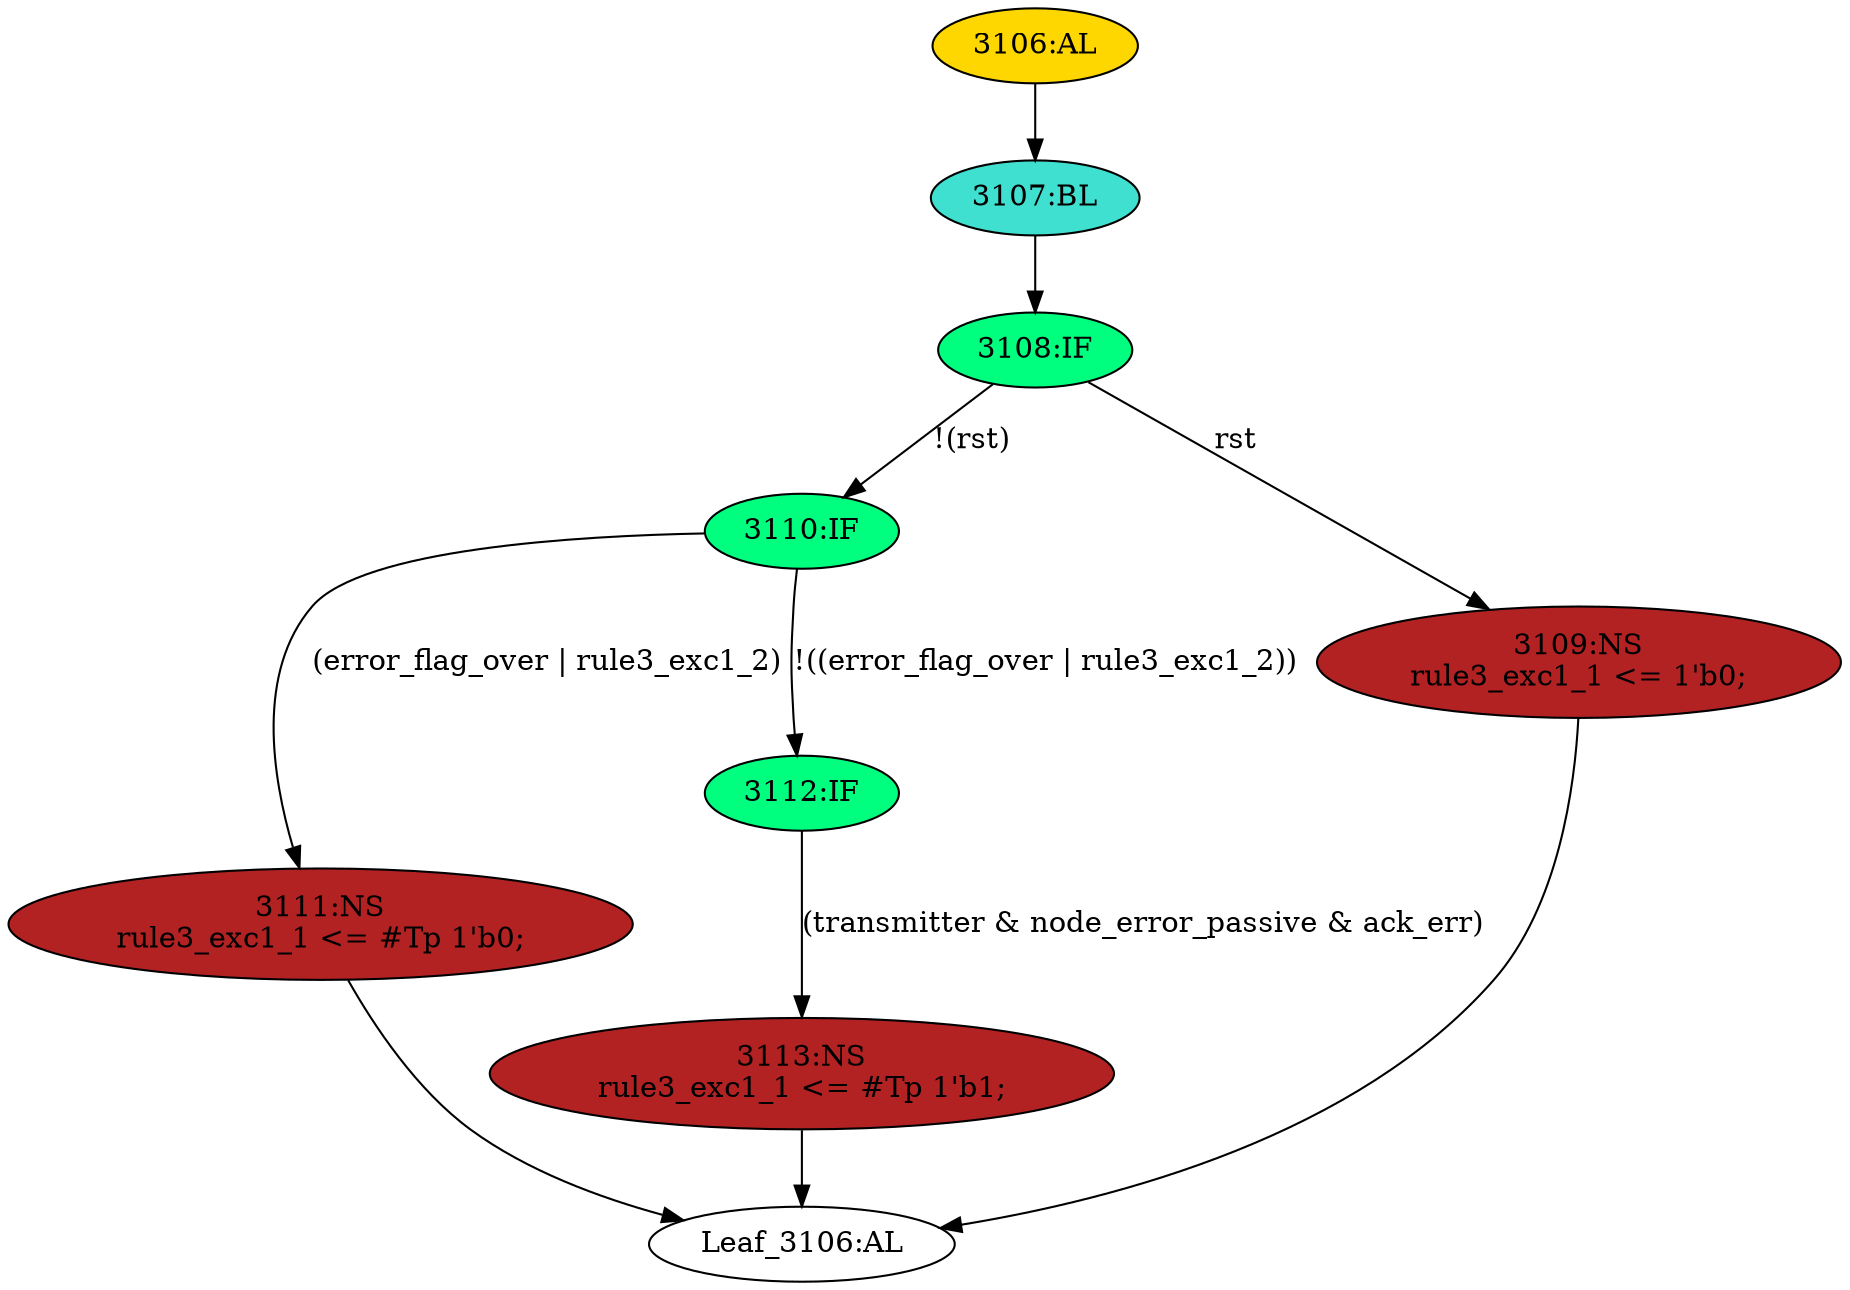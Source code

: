strict digraph "" {
	node [label="\N"];
	"3110:IF"	 [ast="<pyverilog.vparser.ast.IfStatement object at 0x7f44f6930b10>",
		fillcolor=springgreen,
		label="3110:IF",
		statements="[]",
		style=filled,
		typ=IfStatement];
	"3111:NS"	 [ast="<pyverilog.vparser.ast.NonblockingSubstitution object at 0x7f44f6930f10>",
		fillcolor=firebrick,
		label="3111:NS
rule3_exc1_1 <= #Tp 1'b0;",
		statements="[<pyverilog.vparser.ast.NonblockingSubstitution object at 0x7f44f6930f10>]",
		style=filled,
		typ=NonblockingSubstitution];
	"3110:IF" -> "3111:NS"	 [cond="['error_flag_over', 'rule3_exc1_2']",
		label="(error_flag_over | rule3_exc1_2)",
		lineno=3110];
	"3112:IF"	 [ast="<pyverilog.vparser.ast.IfStatement object at 0x7f44f6930b50>",
		fillcolor=springgreen,
		label="3112:IF",
		statements="[]",
		style=filled,
		typ=IfStatement];
	"3110:IF" -> "3112:IF"	 [cond="['error_flag_over', 'rule3_exc1_2']",
		label="!((error_flag_over | rule3_exc1_2))",
		lineno=3110];
	"Leaf_3106:AL"	 [def_var="['rule3_exc1_1']",
		label="Leaf_3106:AL"];
	"3113:NS"	 [ast="<pyverilog.vparser.ast.NonblockingSubstitution object at 0x7f44f6930b90>",
		fillcolor=firebrick,
		label="3113:NS
rule3_exc1_1 <= #Tp 1'b1;",
		statements="[<pyverilog.vparser.ast.NonblockingSubstitution object at 0x7f44f6930b90>]",
		style=filled,
		typ=NonblockingSubstitution];
	"3113:NS" -> "Leaf_3106:AL"	 [cond="[]",
		lineno=None];
	"3111:NS" -> "Leaf_3106:AL"	 [cond="[]",
		lineno=None];
	"3108:IF"	 [ast="<pyverilog.vparser.ast.IfStatement object at 0x7f44f693e310>",
		fillcolor=springgreen,
		label="3108:IF",
		statements="[]",
		style=filled,
		typ=IfStatement];
	"3108:IF" -> "3110:IF"	 [cond="['rst']",
		label="!(rst)",
		lineno=3108];
	"3109:NS"	 [ast="<pyverilog.vparser.ast.NonblockingSubstitution object at 0x7f44f693e350>",
		fillcolor=firebrick,
		label="3109:NS
rule3_exc1_1 <= 1'b0;",
		statements="[<pyverilog.vparser.ast.NonblockingSubstitution object at 0x7f44f693e350>]",
		style=filled,
		typ=NonblockingSubstitution];
	"3108:IF" -> "3109:NS"	 [cond="['rst']",
		label=rst,
		lineno=3108];
	"3106:AL"	 [ast="<pyverilog.vparser.ast.Always object at 0x7f44f693e4d0>",
		clk_sens=True,
		fillcolor=gold,
		label="3106:AL",
		sens="['clk', 'rst']",
		statements="[]",
		style=filled,
		typ=Always,
		use_var="['transmitter', 'rule3_exc1_2', 'error_flag_over', 'ack_err', 'node_error_passive', 'rst']"];
	"3107:BL"	 [ast="<pyverilog.vparser.ast.Block object at 0x7f44f693e650>",
		fillcolor=turquoise,
		label="3107:BL",
		statements="[]",
		style=filled,
		typ=Block];
	"3106:AL" -> "3107:BL"	 [cond="[]",
		lineno=None];
	"3109:NS" -> "Leaf_3106:AL"	 [cond="[]",
		lineno=None];
	"3107:BL" -> "3108:IF"	 [cond="[]",
		lineno=None];
	"3112:IF" -> "3113:NS"	 [cond="['transmitter', 'node_error_passive', 'ack_err']",
		label="(transmitter & node_error_passive & ack_err)",
		lineno=3112];
}
